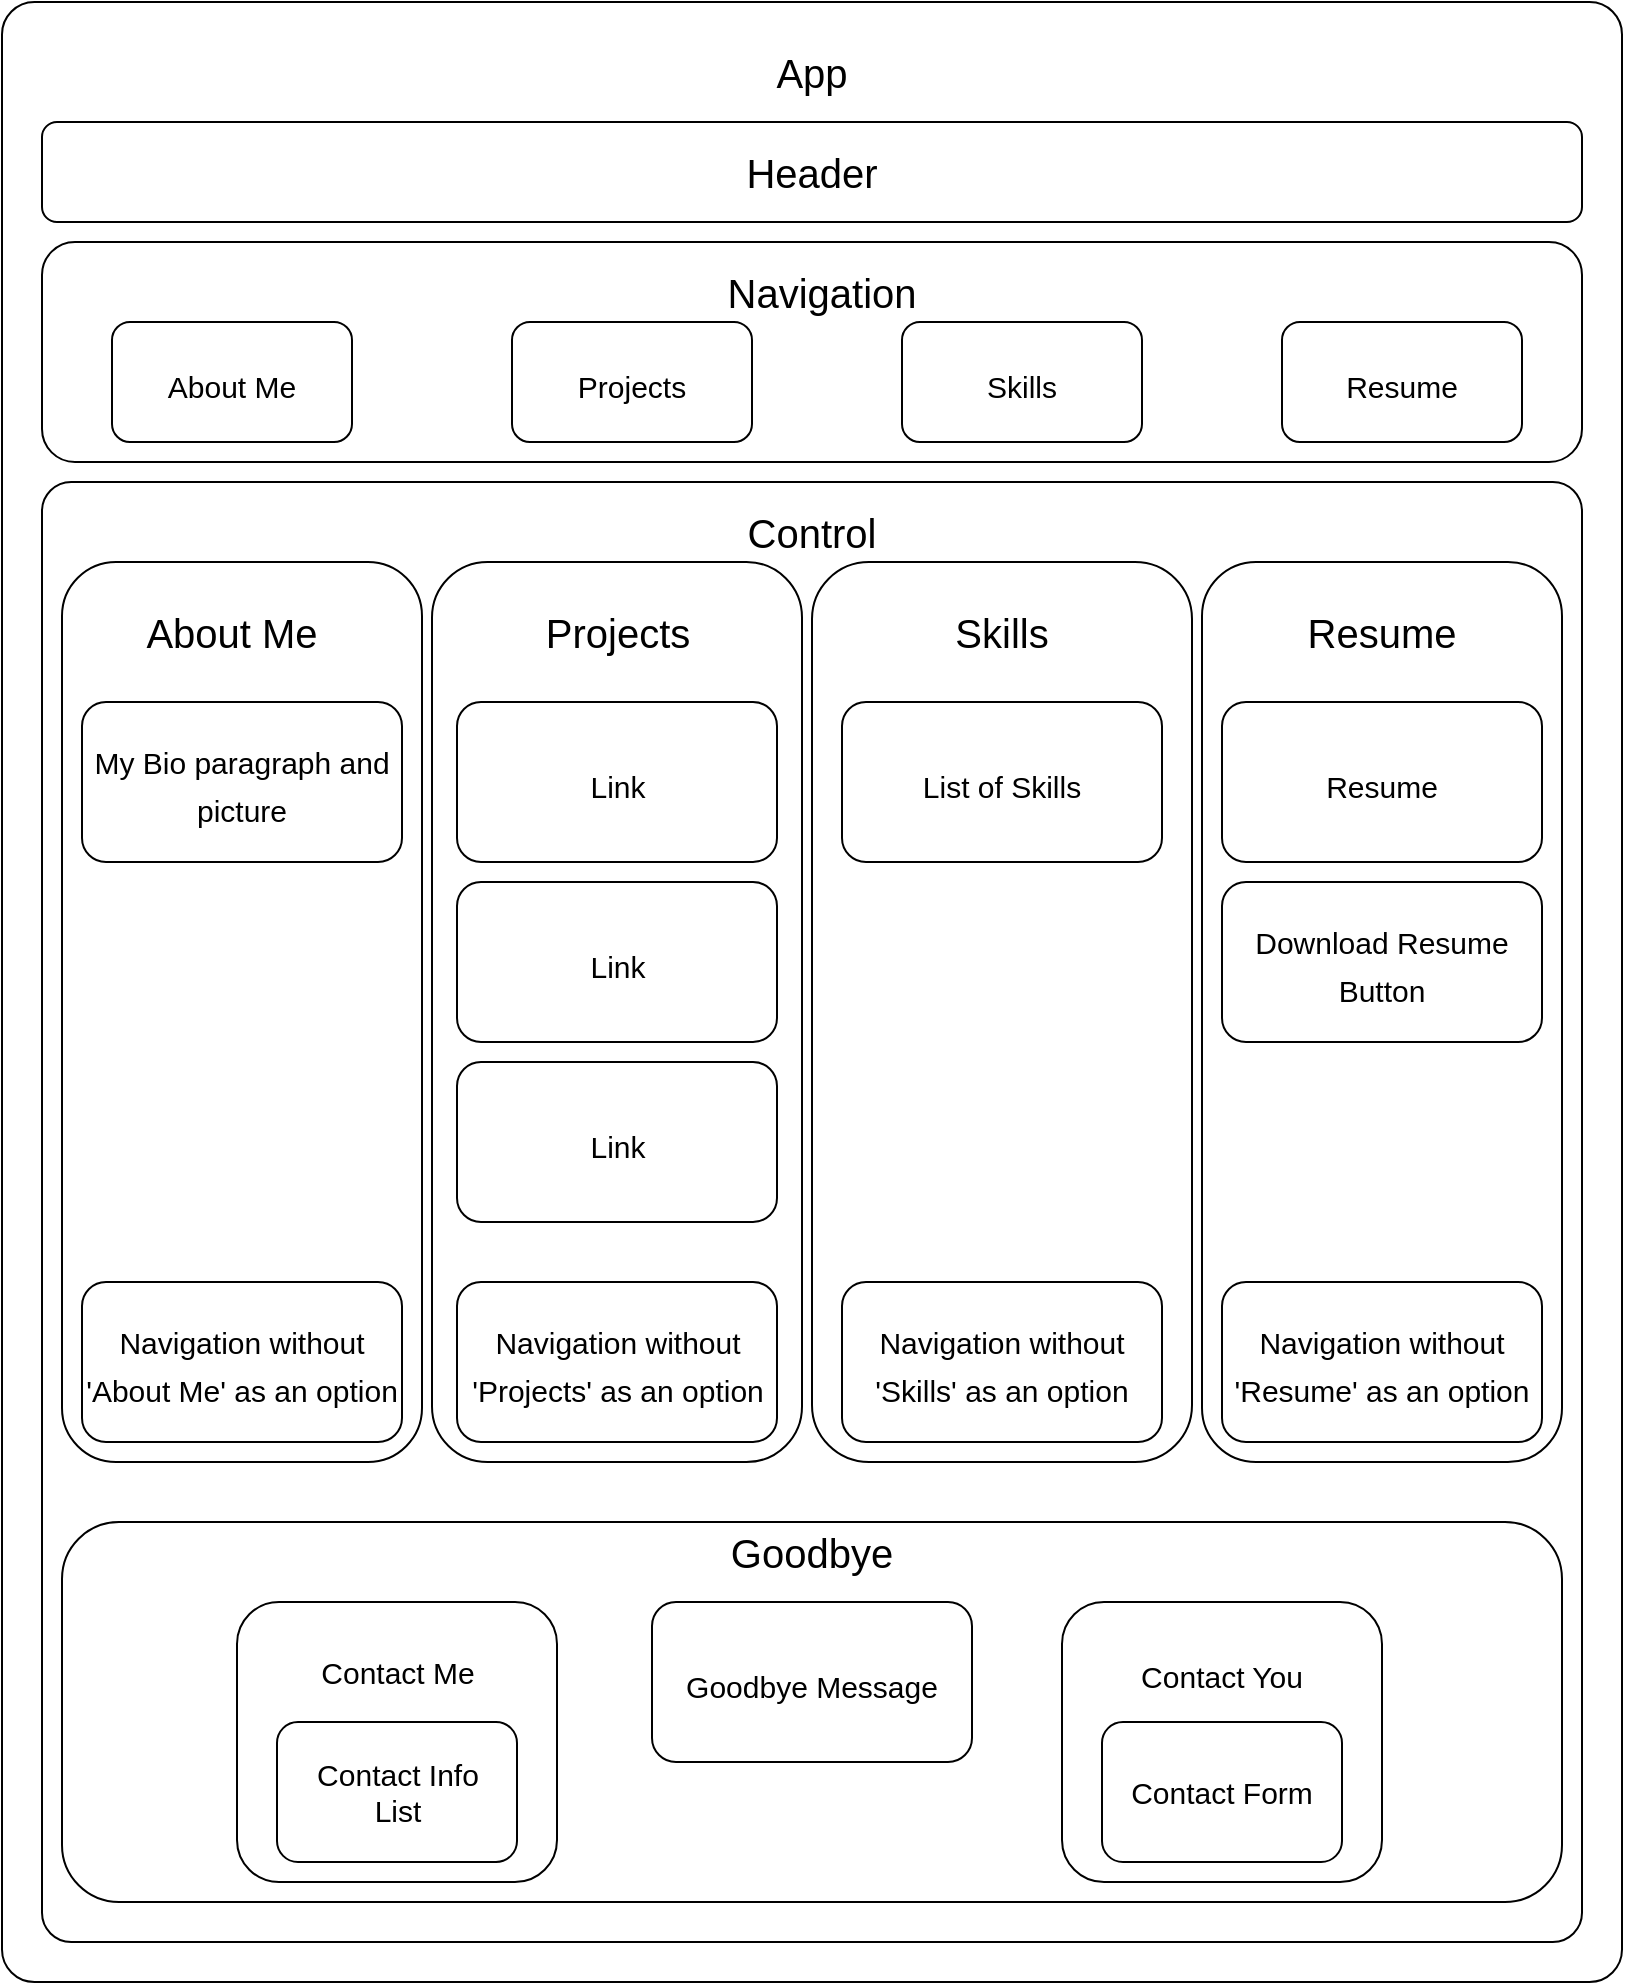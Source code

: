 <mxfile>
    <diagram id="4HQe2wQcbMlEzqsH-i8u" name="Page-1">
        <mxGraphModel dx="1004" dy="658" grid="1" gridSize="10" guides="1" tooltips="1" connect="1" arrows="1" fold="1" page="1" pageScale="1" pageWidth="850" pageHeight="1100" math="0" shadow="0">
            <root>
                <mxCell id="0"/>
                <mxCell id="1" parent="0"/>
                <mxCell id="2" value="" style="rounded=1;whiteSpace=wrap;html=1;arcSize=2;" parent="1" vertex="1">
                    <mxGeometry x="20" y="20" width="810" height="990" as="geometry"/>
                </mxCell>
                <mxCell id="3" value="App" style="text;strokeColor=none;align=center;fillColor=none;html=1;verticalAlign=middle;whiteSpace=wrap;rounded=0;fontSize=20;" parent="1" vertex="1">
                    <mxGeometry x="395" y="40" width="60" height="30" as="geometry"/>
                </mxCell>
                <mxCell id="4" value="" style="rounded=1;whiteSpace=wrap;html=1;fontSize=20;arcSize=2;" parent="1" vertex="1">
                    <mxGeometry x="40" y="260" width="770" height="730" as="geometry"/>
                </mxCell>
                <mxCell id="5" value="" style="rounded=1;whiteSpace=wrap;html=1;fontSize=20;" parent="1" vertex="1">
                    <mxGeometry x="40" y="80" width="770" height="50" as="geometry"/>
                </mxCell>
                <mxCell id="6" value="Header" style="text;strokeColor=none;align=center;fillColor=none;html=1;verticalAlign=middle;whiteSpace=wrap;rounded=0;fontSize=20;" parent="1" vertex="1">
                    <mxGeometry x="395" y="90" width="60" height="30" as="geometry"/>
                </mxCell>
                <mxCell id="7" value="" style="rounded=1;whiteSpace=wrap;html=1;fontSize=20;" parent="1" vertex="1">
                    <mxGeometry x="40" y="140" width="770" height="110" as="geometry"/>
                </mxCell>
                <mxCell id="8" value="Navigation" style="text;strokeColor=none;align=center;fillColor=none;html=1;verticalAlign=middle;whiteSpace=wrap;rounded=0;fontSize=20;" parent="1" vertex="1">
                    <mxGeometry x="400" y="150" width="60" height="30" as="geometry"/>
                </mxCell>
                <mxCell id="10" value="&lt;font style=&quot;font-size: 15px;&quot;&gt;Skills&lt;/font&gt;" style="rounded=1;whiteSpace=wrap;html=1;fontSize=20;" parent="1" vertex="1">
                    <mxGeometry x="470" y="180" width="120" height="60" as="geometry"/>
                </mxCell>
                <mxCell id="11" value="&lt;font style=&quot;font-size: 15px;&quot;&gt;Resume&lt;/font&gt;" style="rounded=1;whiteSpace=wrap;html=1;fontSize=20;" parent="1" vertex="1">
                    <mxGeometry x="660" y="180" width="120" height="60" as="geometry"/>
                </mxCell>
                <mxCell id="12" value="&lt;font style=&quot;font-size: 15px;&quot;&gt;Projects&lt;/font&gt;" style="rounded=1;whiteSpace=wrap;html=1;fontSize=20;" parent="1" vertex="1">
                    <mxGeometry x="275" y="180" width="120" height="60" as="geometry"/>
                </mxCell>
                <mxCell id="13" value="&lt;font style=&quot;font-size: 15px;&quot;&gt;About Me&lt;/font&gt;" style="rounded=1;whiteSpace=wrap;html=1;fontSize=20;" parent="1" vertex="1">
                    <mxGeometry x="75" y="180" width="120" height="60" as="geometry"/>
                </mxCell>
                <mxCell id="14" value="" style="rounded=1;whiteSpace=wrap;html=1;fontSize=20;" parent="1" vertex="1">
                    <mxGeometry x="50" y="300" width="180" height="450" as="geometry"/>
                </mxCell>
                <mxCell id="15" value="" style="rounded=1;whiteSpace=wrap;html=1;fontSize=20;" parent="1" vertex="1">
                    <mxGeometry x="235" y="300" width="185" height="450" as="geometry"/>
                </mxCell>
                <mxCell id="16" value="" style="rounded=1;whiteSpace=wrap;html=1;fontSize=20;" parent="1" vertex="1">
                    <mxGeometry x="425" y="300" width="190" height="450" as="geometry"/>
                </mxCell>
                <mxCell id="17" value="" style="rounded=1;whiteSpace=wrap;html=1;fontSize=20;" parent="1" vertex="1">
                    <mxGeometry x="620" y="300" width="180" height="450" as="geometry"/>
                </mxCell>
                <mxCell id="18" value="" style="rounded=1;whiteSpace=wrap;html=1;fontSize=20;" parent="1" vertex="1">
                    <mxGeometry x="50" y="780" width="750" height="190" as="geometry"/>
                </mxCell>
                <mxCell id="19" value="About Me" style="text;strokeColor=none;align=center;fillColor=none;html=1;verticalAlign=middle;whiteSpace=wrap;rounded=0;fontSize=20;" parent="1" vertex="1">
                    <mxGeometry x="80" y="320" width="110" height="30" as="geometry"/>
                </mxCell>
                <mxCell id="20" value="Projects" style="text;strokeColor=none;align=center;fillColor=none;html=1;verticalAlign=middle;whiteSpace=wrap;rounded=0;fontSize=20;" parent="1" vertex="1">
                    <mxGeometry x="297.5" y="320" width="60" height="30" as="geometry"/>
                </mxCell>
                <mxCell id="23" value="Skills" style="text;strokeColor=none;align=center;fillColor=none;html=1;verticalAlign=middle;whiteSpace=wrap;rounded=0;fontSize=20;" parent="1" vertex="1">
                    <mxGeometry x="490" y="320" width="60" height="30" as="geometry"/>
                </mxCell>
                <mxCell id="24" value="Resume" style="text;strokeColor=none;align=center;fillColor=none;html=1;verticalAlign=middle;whiteSpace=wrap;rounded=0;fontSize=20;" parent="1" vertex="1">
                    <mxGeometry x="680" y="320" width="60" height="30" as="geometry"/>
                </mxCell>
                <mxCell id="25" value="&lt;span style=&quot;font-size: 15px;&quot;&gt;My Bio paragraph and picture&lt;/span&gt;" style="rounded=1;whiteSpace=wrap;html=1;fontSize=20;" parent="1" vertex="1">
                    <mxGeometry x="60" y="370" width="160" height="80" as="geometry"/>
                </mxCell>
                <mxCell id="26" value="&lt;span style=&quot;font-size: 15px;&quot;&gt;Navigation without 'About Me' as an option&lt;/span&gt;" style="rounded=1;whiteSpace=wrap;html=1;fontSize=20;" parent="1" vertex="1">
                    <mxGeometry x="60" y="660" width="160" height="80" as="geometry"/>
                </mxCell>
                <mxCell id="28" value="&lt;span style=&quot;font-size: 15px;&quot;&gt;Link&lt;/span&gt;" style="rounded=1;whiteSpace=wrap;html=1;fontSize=20;" parent="1" vertex="1">
                    <mxGeometry x="247.5" y="370" width="160" height="80" as="geometry"/>
                </mxCell>
                <mxCell id="29" value="&lt;span style=&quot;font-size: 15px;&quot;&gt;Link&lt;/span&gt;" style="rounded=1;whiteSpace=wrap;html=1;fontSize=20;" parent="1" vertex="1">
                    <mxGeometry x="247.5" y="460" width="160" height="80" as="geometry"/>
                </mxCell>
                <mxCell id="30" value="&lt;span style=&quot;font-size: 15px;&quot;&gt;Link&lt;/span&gt;" style="rounded=1;whiteSpace=wrap;html=1;fontSize=20;" parent="1" vertex="1">
                    <mxGeometry x="247.5" y="550" width="160" height="80" as="geometry"/>
                </mxCell>
                <mxCell id="31" value="&lt;span style=&quot;font-size: 15px;&quot;&gt;Navigation without 'Projects' as an option&lt;/span&gt;" style="rounded=1;whiteSpace=wrap;html=1;fontSize=20;" parent="1" vertex="1">
                    <mxGeometry x="247.5" y="660" width="160" height="80" as="geometry"/>
                </mxCell>
                <mxCell id="32" value="&lt;span style=&quot;font-size: 15px;&quot;&gt;List of Skills&lt;/span&gt;" style="rounded=1;whiteSpace=wrap;html=1;fontSize=20;" parent="1" vertex="1">
                    <mxGeometry x="440" y="370" width="160" height="80" as="geometry"/>
                </mxCell>
                <mxCell id="33" value="&lt;span style=&quot;font-size: 15px;&quot;&gt;Navigation without 'Skills' as an option&lt;/span&gt;" style="rounded=1;whiteSpace=wrap;html=1;fontSize=20;" parent="1" vertex="1">
                    <mxGeometry x="440" y="660" width="160" height="80" as="geometry"/>
                </mxCell>
                <mxCell id="34" value="&lt;span style=&quot;font-size: 15px;&quot;&gt;Navigation without 'Resume' as an option&lt;/span&gt;" style="rounded=1;whiteSpace=wrap;html=1;fontSize=20;" parent="1" vertex="1">
                    <mxGeometry x="630" y="660" width="160" height="80" as="geometry"/>
                </mxCell>
                <mxCell id="35" value="&lt;span style=&quot;font-size: 15px;&quot;&gt;Resume&lt;/span&gt;" style="rounded=1;whiteSpace=wrap;html=1;fontSize=20;" parent="1" vertex="1">
                    <mxGeometry x="630" y="370" width="160" height="80" as="geometry"/>
                </mxCell>
                <mxCell id="36" value="&lt;span style=&quot;font-size: 15px;&quot;&gt;Download Resume Button&lt;/span&gt;" style="rounded=1;whiteSpace=wrap;html=1;fontSize=20;" parent="1" vertex="1">
                    <mxGeometry x="630" y="460" width="160" height="80" as="geometry"/>
                </mxCell>
                <mxCell id="38" value="&lt;font style=&quot;font-size: 20px;&quot;&gt;Control&lt;br&gt;&lt;/font&gt;" style="text;strokeColor=none;align=center;fillColor=none;html=1;verticalAlign=middle;whiteSpace=wrap;rounded=0;fontSize=15;" parent="1" vertex="1">
                    <mxGeometry x="395" y="270" width="60" height="30" as="geometry"/>
                </mxCell>
                <mxCell id="39" value="Goodbye" style="text;strokeColor=none;align=center;fillColor=none;html=1;verticalAlign=middle;whiteSpace=wrap;rounded=0;fontSize=20;" parent="1" vertex="1">
                    <mxGeometry x="395" y="780" width="60" height="30" as="geometry"/>
                </mxCell>
                <mxCell id="40" value="" style="rounded=1;whiteSpace=wrap;html=1;fontSize=20;" parent="1" vertex="1">
                    <mxGeometry x="137.5" y="820" width="160" height="140" as="geometry"/>
                </mxCell>
                <mxCell id="41" value="&lt;span style=&quot;font-size: 15px;&quot;&gt;Goodbye Message&lt;/span&gt;" style="rounded=1;whiteSpace=wrap;html=1;fontSize=20;" parent="1" vertex="1">
                    <mxGeometry x="345" y="820" width="160" height="80" as="geometry"/>
                </mxCell>
                <mxCell id="42" value="" style="rounded=1;whiteSpace=wrap;html=1;fontSize=20;" parent="1" vertex="1">
                    <mxGeometry x="550" y="820" width="160" height="140" as="geometry"/>
                </mxCell>
                <mxCell id="43" value="&lt;font style=&quot;font-size: 15px;&quot;&gt;Contact You&lt;/font&gt;" style="text;strokeColor=none;align=center;fillColor=none;html=1;verticalAlign=middle;whiteSpace=wrap;rounded=0;fontSize=20;" parent="1" vertex="1">
                    <mxGeometry x="565" y="840" width="130" height="30" as="geometry"/>
                </mxCell>
                <mxCell id="44" value="Contact Form" style="rounded=1;whiteSpace=wrap;html=1;fontSize=15;" parent="1" vertex="1">
                    <mxGeometry x="570" y="880" width="120" height="70" as="geometry"/>
                </mxCell>
                <mxCell id="45" value="Contact Info&lt;br&gt;List" style="rounded=1;whiteSpace=wrap;html=1;fontSize=15;" parent="1" vertex="1">
                    <mxGeometry x="157.5" y="880" width="120" height="70" as="geometry"/>
                </mxCell>
                <mxCell id="46" value="Contact Me" style="text;strokeColor=none;align=center;fillColor=none;html=1;verticalAlign=middle;whiteSpace=wrap;rounded=0;fontSize=15;" parent="1" vertex="1">
                    <mxGeometry x="172.5" y="840" width="90" height="30" as="geometry"/>
                </mxCell>
            </root>
        </mxGraphModel>
    </diagram>
</mxfile>